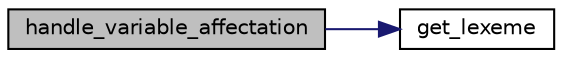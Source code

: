 digraph "handle_variable_affectation"
{
 // LATEX_PDF_SIZE
  edge [fontname="Helvetica",fontsize="10",labelfontname="Helvetica",labelfontsize="10"];
  node [fontname="Helvetica",fontsize="10",shape=record];
  rankdir="LR";
  Node1 [label="handle_variable_affectation",height=0.2,width=0.4,color="black", fillcolor="grey75", style="filled", fontcolor="black",tooltip=" "];
  Node1 -> Node2 [color="midnightblue",fontsize="10",style="solid",fontname="Helvetica"];
  Node2 [label="get_lexeme",height=0.2,width=0.4,color="black", fillcolor="white", style="filled",URL="$d0/d92/lexeme__table_8c.html#ab176cfe8b410c1f87237ed115a0d8df4",tooltip="Retrieves the lexeme at the given index."];
}
